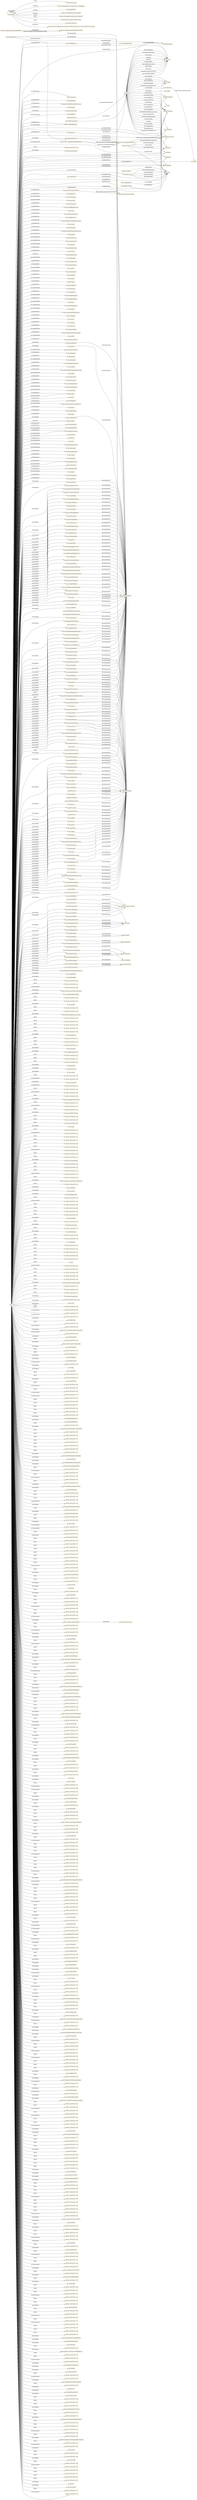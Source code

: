 digraph ar2dtool_diagram { 
rankdir=LR;
size="1501"
node [shape = rectangle, color="orange"]; "base:PcuFlowValue" "base:AxleWeight" "base:AlertCMethod2PrimaryPointLocation" "base:Mobility" "base:RoadEntity" "base:MultilingualString" "base:ManagedCause" "base:DataValue" "base:Confidence" "base:HeightUnit" "base:CriticalObject" "base:StartPoint" "base:DurationValue" "base:GroupOfPeopleInvolved" "base:Cause" "base:VehicleCharacteristics" "base:OffsetDistance" "base:RoadSurfaceConditionMeasurements" "base:Accident" "base:Obstruction" "base:AlertCMethod4PrimaryPointLocation" "base:EndPoint" "base:PlatoonPosition" "base:AutomationLevel" "base:Heading" "base:VehicleFlowValue" "base:UrlLink" "base:ParkingSpotState" "base:WindSpeedValue" "base:PlatoonRole" "base:GroupOfLocations" "base:SituationRecord" "base:Address" "base:OperatorAction" "http://www.w3.org/2006/time#TemporalEntity" "base:AlertCDirection" "base:SpeedUnit" "base:Platoon" "base:Pollution" "base:OverallPeriod" "base:Movement" "base:SpeedValue" "base:RoadSideEquipment" "base:PrecipitationDetail" "base:Route" "base:VulnerableRoadUser" "base:Position" "base:Role" "base:ConcentrationOfVehiclesValue" "base:LengthUnit" "base:Status" "base:Identifier" "base:RendezvousLocation" "base:Subjects" "base:BasicData" "base:AbsolutePosition" "base:FloatingPointMetreDistanceValue" "http://www.w3.org/2006/time#Instant" "base:Width" "base:MaintenanceVehicles" "http://www.opengis.net/ont/geosparql#Feature" "base:ElectronicControlUnit" "base:AxleSpacing" "base:Humidity" "base:Acceleration" "base:MultilingualStringValue" "base:Comment" "base:AlertCMethod2SecondaryPointLocation" "base:Height" "base:AxleFlowValue" "base:AlertCLocation" "base:Shape" "base:BrakeCapacity" "base:HazardousMaterials" "base:PlatoonVehicleState" "base:VehicleRole" "base:Vehicle" "base:TrafficConcentration" "base:Wind" "base:TemperatureValue" "base:Management" "https://saref.etsi.org/core/UnitOfMeasure" "base:Source" "base:SpeedPercentile" "base:Impact" "https://saref.etsi.org/core/Property" "base:Validity" "base:AccelerationUnit" "base:DeviceStatus" "base:ParkingSpotPoint" "base:VehicleEnvironment" "base:NonManagedCause" "base:RoutePoint" "base:Period" "base:Size" "https://saref.etsi.org/core/Device" "base:RoadTopologyPosition" "base:PlatoonState" "base:ElaboratedDataFault" "base:Visibility" "base:PressureValue" "base:Destination" "base:RelativePosition" "base:HeaderInformation" "base:DateTimeValue" "base:TrafficStatusValue" "base:Length" "http://www.opengis.net/ont/geosparql#Geometry" "base:PercentageValue" "base:Itinerary" "base:Temperature" ; /*classes style*/
	"base:scheduledDepartureTime" -> "owl:topDataProperty" [ label = "rdfs:subPropertyOf" ];
	"base:applicableForTrafficDirection" -> "owl:topDataProperty" [ label = "rdfs:subPropertyOf" ];
	"base:validityStatus" -> "owl:topDataProperty" [ label = "rdfs:subPropertyOf" ];
	"base:groupOfVehiclesInvolved" -> "owl:topObjectProperty" [ label = "rdfs:subPropertyOf" ];
	"base:alertCLocationTableNumber" -> "owl:topDataProperty" [ label = "rdfs:subPropertyOf" ];
	"base:urlLink" -> "owl:topObjectProperty" [ label = "rdfs:subPropertyOf" ];
	"base:overallEndTime" -> "owl:topDataProperty" [ label = "rdfs:subPropertyOf" ];
	"base:consistsOfVehicle" -> "https://saref.etsi.org/core/consistsOf" [ label = "rdfs:subPropertyOf" ];
	"base:temperature" -> "owl:topObjectProperty" [ label = "rdfs:subPropertyOf" ];
	"base:faultyEquipmentOrSystemType" -> "owl:topDataProperty" [ label = "rdfs:subPropertyOf" ];
	"base:generalInstructionToRoadUsersType" -> "owl:topDataProperty" [ label = "rdfs:subPropertyOf" ];
	"base:automaticallyInitiated" -> "owl:topDataProperty" [ label = "rdfs:subPropertyOf" ];
	"base:hasParkingSpotState" -> "base:hasState" [ label = "rdfs:subPropertyOf" ];
	"base:routeDestination" -> "owl:topDataProperty" [ label = "rdfs:subPropertyOf" ];
	"base:routeDestination" -> "owl:topObjectProperty" [ label = "rdfs:subPropertyOf" ];
	"base:validity" -> "owl:topObjectProperty" [ label = "rdfs:subPropertyOf" ];
	"base:temporarySpeedLimit" -> "owl:topDataProperty" [ label = "rdfs:subPropertyOf" ];
	"base:pollution" -> "owl:topObjectProperty" [ label = "rdfs:subPropertyOf" ];
	"base:commentDateTime" -> "owl:topDataProperty" [ label = "rdfs:subPropertyOf" ];
	"base:totalNumberOfPeopleInvolved" -> "owl:topDataProperty" [ label = "rdfs:subPropertyOf" ];
	"base:alertCPoint" -> "owl:topObjectProperty" [ label = "rdfs:subPropertyOf" ];
	"base:headerInformation" -> "owl:topObjectProperty" [ label = "rdfs:subPropertyOf" ];
	"base:vehicleRegistrationPlateIdentifier" -> "owl:topDataProperty" [ label = "rdfs:subPropertyOf" ];
	"base:consistsOfObject" -> "https://saref.etsi.org/core/consistsOf" [ label = "rdfs:subPropertyOf" ];
	"base:minimumCarOccupancy" -> "owl:topDataProperty" [ label = "rdfs:subPropertyOf" ];
	"base:roadOrJunctionNumber" -> "owl:topDataProperty" [ label = "rdfs:subPropertyOf" ];
	"base:entry" -> "owl:topDataProperty" [ label = "rdfs:subPropertyOf" ];
	"base:genericSituationRecordExtension" -> "owl:topDataProperty" [ label = "rdfs:subPropertyOf" ];
	"base:reroutingManagementType" -> "owl:topDataProperty" [ label = "rdfs:subPropertyOf" ];
	"base:signedRerouting" -> "owl:topDataProperty" [ label = "rdfs:subPropertyOf" ];
	"base:alertCMethod4PrimaryPointLocation" -> "owl:topObjectProperty" [ label = "rdfs:subPropertyOf" ];
	"base:roadworksScale" -> "owl:topDataProperty" [ label = "rdfs:subPropertyOf" ];
	"base:applicableForTrafficType" -> "owl:topDataProperty" [ label = "rdfs:subPropertyOf" ];
	"base:consistsOfEntity" -> "https://saref.etsi.org/core/consistsOf" [ label = "rdfs:subPropertyOf" ];
	"base:distanceHeadway" -> "owl:topDataProperty" [ label = "rdfs:subPropertyOf" ];
	"base:distanceHeadway" -> "owl:topObjectProperty" [ label = "rdfs:subPropertyOf" ];
	"base:complianceOption" -> "owl:topDataProperty" [ label = "rdfs:subPropertyOf" ];
	"base:winterEquipmentManagementType" -> "owl:topDataProperty" [ label = "rdfs:subPropertyOf" ];
	"base:hasVehicleRole" -> "base:hasRole" [ label = "rdfs:subPropertyOf" ];
	"base:ManagedCause" -> "base:NonManagedCause" [ label = "owl:disjointWith" ];
	"base:transitServiceInformation" -> "owl:topDataProperty" [ label = "rdfs:subPropertyOf" ];
	"base:alertCDirection" -> "owl:topObjectProperty" [ label = "rdfs:subPropertyOf" ];
	"base:genericSituationRecordName" -> "owl:topDataProperty" [ label = "rdfs:subPropertyOf" ];
	"base:isMemberOfVehicleEnvironment" -> "base:isMemberOf" [ label = "rdfs:subPropertyOf" ];
	"base:presenceDurationTime" -> "owl:topDataProperty" [ label = "rdfs:subPropertyOf" ];
	"base:presenceDurationTime" -> "owl:topObjectProperty" [ label = "rdfs:subPropertyOf" ];
	"base:vehicleManufacturer" -> "owl:topDataProperty" [ label = "rdfs:subPropertyOf" ];
	"base:hasLength" -> "owl:topObjectProperty" [ label = "rdfs:subPropertyOf" ];
	"base:hasRelativePosition" -> "base:hasPosition" [ label = "rdfs:subPropertyOf" ];
	"base:alertCLocationTableVersion" -> "owl:topDataProperty" [ label = "rdfs:subPropertyOf" ];
	"base:vehicleIdentifier" -> "owl:topDataProperty" [ label = "rdfs:subPropertyOf" ];
	"base:wind" -> "owl:topObjectProperty" [ label = "rdfs:subPropertyOf" ];
	"base:lastUpdateOfDeviceInformation" -> "owl:topDataProperty" [ label = "rdfs:subPropertyOf" ];
	"base:totalNumberOfVehiclesInvolved" -> "owl:topDataProperty" [ label = "rdfs:subPropertyOf" ];
	"base:hasPlatoonPosition" -> "base:hasPosition" [ label = "rdfs:subPropertyOf" ];
	"base:nonGeneralPublicComment" -> "owl:topObjectProperty" [ label = "rdfs:subPropertyOf" ];
	"base:hasPlatoonVehicleState" -> "base:hasState" [ label = "rdfs:subPropertyOf" ];
	"base:travelTime" -> "owl:topObjectProperty" [ label = "rdfs:subPropertyOf" ];
	"base:groupOfPeopleInvolved" -> "owl:topObjectProperty" [ label = "rdfs:subPropertyOf" ];
	"base:hasParkingVehicleState" -> "base:hasState" [ label = "rdfs:subPropertyOf" ];
	"base:hasDestinationEndPoint" -> "base:hasDestination" [ label = "rdfs:subPropertyOf" ];
	"base:transitServiceType" -> "owl:topDataProperty" [ label = "rdfs:subPropertyOf" ];
	"base:accidentCause" -> "owl:topDataProperty" [ label = "rdfs:subPropertyOf" ];
	"base:hasShape" -> "owl:topObjectProperty" [ label = "rdfs:subPropertyOf" ];
	"base:lastDeviceCheck" -> "owl:topDataProperty" [ label = "rdfs:subPropertyOf" ];
	"base:consistsOfUser" -> "https://saref.etsi.org/core/consistsOf" [ label = "rdfs:subPropertyOf" ];
	"base:exitTime" -> "owl:topDataProperty" [ label = "rdfs:subPropertyOf" ];
	"base:exitTime" -> "owl:topObjectProperty" [ label = "rdfs:subPropertyOf" ];
	"base:trafficFlowCharacteristics" -> "owl:topDataProperty" [ label = "rdfs:subPropertyOf" ];
	"base:vehicleModel" -> "owl:topDataProperty" [ label = "rdfs:subPropertyOf" ];
	"base:pertinentLocation" -> "owl:topDataProperty" [ label = "rdfs:subPropertyOf" ];
	"base:pertinentLocation" -> "owl:topObjectProperty" [ label = "rdfs:subPropertyOf" ];
	"base:hasPlatoonRole" -> "base:hasRole" [ label = "rdfs:subPropertyOf" ];
	"base:harmonicSpeed" -> "owl:topDataProperty" [ label = "rdfs:subPropertyOf" ];
	"base:averageVehicleSpeed" -> "owl:topDataProperty" [ label = "rdfs:subPropertyOf" ];
	"base:hasPlatoonState" -> "base:hasState" [ label = "rdfs:subPropertyOf" ];
	"base:alertCMethod4SecondaryPointLocation" -> "owl:topObjectProperty" [ label = "rdfs:subPropertyOf" ];
	"base:alertCDirectionCoded" -> "owl:topDataProperty" [ label = "rdfs:subPropertyOf" ];
	"base:exit" -> "owl:topDataProperty" [ label = "rdfs:subPropertyOf" ];
	"base:alertCDirectionSense" -> "owl:topDataProperty" [ label = "rdfs:subPropertyOf" ];
	"base:roadOrCarriagewayOrLaneManagementType" -> "owl:topDataProperty" [ label = "rdfs:subPropertyOf" ];
	"base:confidentiality" -> "owl:topDataProperty" [ label = "rdfs:subPropertyOf" ];
	"base:impact" -> "owl:topObjectProperty" [ label = "rdfs:subPropertyOf" ];
	"base:urgency" -> "owl:topDataProperty" [ label = "rdfs:subPropertyOf" ];
	"base:validityTimeSpecification" -> "owl:topObjectProperty" [ label = "rdfs:subPropertyOf" ];
	"base:passageDurationTime" -> "owl:topDataProperty" [ label = "rdfs:subPropertyOf" ];
	"base:passageDurationTime" -> "owl:topObjectProperty" [ label = "rdfs:subPropertyOf" ];
	"base:averageTimeHeadway" -> "owl:topObjectProperty" [ label = "rdfs:subPropertyOf" ];
	"base:consistsOfEvent" -> "https://saref.etsi.org/core/consistsOf" [ label = "rdfs:subPropertyOf" ];
	"base:humidity" -> "owl:topObjectProperty" [ label = "rdfs:subPropertyOf" ];
	"base:alertCLinear" -> "owl:topObjectProperty" [ label = "rdfs:subPropertyOf" ];
	"base:hasPerceptionState" -> "base:hasState" [ label = "rdfs:subPropertyOf" ];
	"base:itineraryExtension" -> "owl:topDataProperty" [ label = "rdfs:subPropertyOf" ];
	"base:itineraryExtension" -> "owl:topObjectProperty" [ label = "rdfs:subPropertyOf" ];
	"base:management" -> "owl:topObjectProperty" [ label = "rdfs:subPropertyOf" ];
	"base:vehicleInvolved" -> "owl:topObjectProperty" [ label = "rdfs:subPropertyOf" ];
	"base:operatorActionStatus" -> "owl:topDataProperty" [ label = "rdfs:subPropertyOf" ];
	"base:individualVehicleSpeed" -> "owl:topDataProperty" [ label = "rdfs:subPropertyOf" ];
	"base:individualVehicleSpeed" -> "owl:topObjectProperty" [ label = "rdfs:subPropertyOf" ];
	"base:alertCMethod2PrimaryPointLocation" -> "owl:topObjectProperty" [ label = "rdfs:subPropertyOf" ];
	"base:journeyReference" -> "owl:topDataProperty" [ label = "rdfs:subPropertyOf" ];
	"base:hasMovement" -> "owl:topObjectProperty" [ label = "rdfs:subPropertyOf" ];
	"base:hasWidth" -> "owl:topObjectProperty" [ label = "rdfs:subPropertyOf" ];
	"base:severity" -> "owl:topDataProperty" [ label = "rdfs:subPropertyOf" ];
	"base:overallStartTime" -> "owl:topDataProperty" [ label = "rdfs:subPropertyOf" ];
	"base:averageDistanceHeadway" -> "owl:topObjectProperty" [ label = "rdfs:subPropertyOf" ];
	"base:accidentType" -> "owl:topDataProperty" [ label = "rdfs:subPropertyOf" ];
	"base:vehicleStatus" -> "owl:topDataProperty" [ label = "rdfs:subPropertyOf" ];
	"base:situationRecord" -> "owl:topObjectProperty" [ label = "rdfs:subPropertyOf" ];
	"base:situationVersionTime" -> "owl:topDataProperty" [ label = "rdfs:subPropertyOf" ];
	"base:hasDestinationAddress" -> "base:hasDestination" [ label = "rdfs:subPropertyOf" ];
	"base:precipitationDetail" -> "owl:topObjectProperty" [ label = "rdfs:subPropertyOf" ];
	"base:subjects" -> "owl:topObjectProperty" [ label = "rdfs:subPropertyOf" ];
	"base:hasRoadTopologyPosition" -> "base:hasPosition" [ label = "rdfs:subPropertyOf" ];
	"base:equipmentOrSystemFaultType" -> "owl:topDataProperty" [ label = "rdfs:subPropertyOf" ];
	"base:distanceGap" -> "owl:topDataProperty" [ label = "rdfs:subPropertyOf" ];
	"base:distanceGap" -> "owl:topObjectProperty" [ label = "rdfs:subPropertyOf" ];
	"base:hasPlatoonMember" -> "base:hasMember" [ label = "rdfs:subPropertyOf" ];
	"base:consistsOfEquipment" -> "https://saref.etsi.org/core/consistsOf" [ label = "rdfs:subPropertyOf" ];
	"base:situation" -> "owl:topObjectProperty" [ label = "rdfs:subPropertyOf" ];
	"base:alertCLocationCountryCode" -> "owl:topDataProperty" [ label = "rdfs:subPropertyOf" ];
	"base:alertCMethod2SecondaryPointLocation" -> "owl:topObjectProperty" [ label = "rdfs:subPropertyOf" ];
	"base:journeyDestination" -> "owl:topObjectProperty" [ label = "rdfs:subPropertyOf" ];
	"base:commentType" -> "owl:topDataProperty" [ label = "rdfs:subPropertyOf" ];
	"base:visibility" -> "owl:topObjectProperty" [ label = "rdfs:subPropertyOf" ];
	"base:numberOfVehiclesWaiting" -> "owl:topDataProperty" [ label = "rdfs:subPropertyOf" ];
	"base:relativeTrafficFlow" -> "owl:topDataProperty" [ label = "rdfs:subPropertyOf" ];
	"base:pointByCoordinates" -> "owl:topObjectProperty" [ label = "rdfs:subPropertyOf" ];
	"base:queueLength" -> "owl:topDataProperty" [ label = "rdfs:subPropertyOf" ];
	"base:actionOrigin" -> "owl:topDataProperty" [ label = "rdfs:subPropertyOf" ];
	"base:timeHeadway" -> "owl:topDataProperty" [ label = "rdfs:subPropertyOf" ];
	"base:timeHeadway" -> "owl:topObjectProperty" [ label = "rdfs:subPropertyOf" ];
	"NULL" -> "base:roadOperatorServiceDisruptionExtension" [ label = "owl:onProperty" ];
	"NULL" -> "base:typeOfDevice" [ label = "owl:onProperty" ];
	"NULL" -> "base:hasMovement" [ label = "owl:onProperty" ];
	"NULL" -> "base:faultIdentifier" [ label = "owl:onProperty" ];
	"NULL" -> "base:Route" [ label = "owl:someValuesFrom" ];
	"NULL" -> "base:lastDeviceCheck" [ label = "owl:onProperty" ];
	"NULL" -> "3402002:183d74f100c:-7fdd" [ label = "rdf:rest" ];
	"NULL" -> "3402002:183d74f100c:-7fea" [ label = "rdf:rest" ];
	"NULL" -> "base:ParkingSpotState" [ label = "owl:onClass" ];
	"NULL" -> "3402002:183d74f100c:-7f8a" [ label = "owl:intersectionOf" ];
	"NULL" -> "https://saref.etsi.org/core/measuresProperty" [ label = "owl:onProperty" ];
	"NULL" -> "base:trafficManuallyDirectedBy" [ label = "owl:onProperty" ];
	"NULL" -> "3402002:183d74f100c:-7f94" [ label = "rdf:rest" ];
	"NULL" -> "base:subjects" [ label = "owl:onProperty" ];
	"NULL" -> "base:overallStartTime" [ label = "owl:onProperty" ];
	"NULL" -> "base:impact" [ label = "owl:onProperty" ];
	"NULL" -> "3402002:183d74f100c:-7f55" [ label = "rdf:rest" ];
	"NULL" -> "base:stationID" [ label = "owl:onProperty" ];
	"NULL" -> "base:placesAtWhichApplicable" [ label = "owl:onProperty" ];
	"NULL" -> "3402002:183d74f100c:-7f62" [ label = "rdf:rest" ];
	"NULL" -> "base:overallEndTime" [ label = "owl:onProperty" ];
	"NULL" -> "3402002:183d74f100c:-7fd9" [ label = "rdf:rest" ];
	"NULL" -> "base:hasEstimatedRendezvousLocation" [ label = "owl:onProperty" ];
	"NULL" -> "3402002:183d74f100c:-7eeb" [ label = "rdf:rest" ];
	"NULL" -> "3402002:183d74f100c:-7f30" [ label = "rdf:rest" ];
	"NULL" -> "base:transitServiceInformation" [ label = "owl:onProperty" ];
	"NULL" -> "3402002:183d74f100c:-7f6f" [ label = "rdf:rest" ];
	"NULL" -> "3402002:183d74f100c:-7ff3" [ label = "rdf:rest" ];
	"NULL" -> "base:minimumCarOccupancy" [ label = "owl:onProperty" ];
	"NULL" -> "base:FloatingPointMetreDistanceValue" [ label = "owl:allValuesFrom" ];
	"NULL" -> "3402002:183d74f100c:-7fb4" [ label = "rdf:rest" ];
	"NULL" -> "base:managedCause" [ label = "owl:onProperty" ];
	"NULL" -> "3402002:183d74f100c:-7f7c" [ label = "rdf:rest" ];
	"NULL" -> "3402002:183d74f100c:-7f3d" [ label = "rdf:rest" ];
	"NULL" -> "3402002:183d74f100c:-7fc1" [ label = "rdf:rest" ];
	"NULL" -> "base:concentration" [ label = "owl:onProperty" ];
	"NULL" -> "base:vmsSetting" [ label = "owl:onProperty" ];
	"NULL" -> "base:confidentialityOverride" [ label = "owl:onProperty" ];
	"NULL" -> "base:severity" [ label = "owl:onProperty" ];
	"NULL" -> "3402002:183d74f100c:-7f4a" [ label = "rdf:rest" ];
	"NULL" -> "3402002:183d74f100c:-7ee7" [ label = "rdf:rest" ];
	"NULL" -> "3402002:183d74f100c:-7f0b" [ label = "rdf:rest" ];
	"NULL" -> "base:basicData" [ label = "owl:onProperty" ];
	"NULL" -> "base:detectsPosition" [ label = "owl:onProperty" ];
	"NULL" -> "base:accident" [ label = "owl:onProperty" ];
	"NULL" -> "base:Cause" [ label = "owl:allValuesFrom" ];
	"NULL" -> "base:Wind" [ label = "owl:allValuesFrom" ];
	"NULL" -> "base:Acceleration" [ label = "owl:someValuesFrom" ];
	"NULL" -> "3402002:183d74f100c:-7ef4" [ label = "rdf:rest" ];
	"NULL" -> "xsd:int" [ label = "owl:someValuesFrom" ];
	"NULL" -> "3402002:183d74f100c:-7fdf" [ label = "owl:intersectionOf" ];
	"NULL" -> "base:hasDestinationAddress" [ label = "owl:onProperty" ];
	"NULL" -> "base:hasCoordinateZ" [ label = "owl:onProperty" ];
	"NULL" -> "base:VehicleEnvironment" [ label = "owl:allValuesFrom" ];
	"NULL" -> "3402002:183d74f100c:-7f10" [ label = "owl:intersectionOf" ];
	"NULL" -> "owl:real" [ label = "owl:someValuesFrom" ];
	"NULL" -> "base:confidentiality" [ label = "owl:onProperty" ];
	"NULL" -> "base:HeaderInformation" [ label = "owl:allValuesFrom" ];
	"NULL" -> "3402002:183d74f100c:-7f18" [ label = "rdf:rest" ];
	"NULL" -> "3402002:183d74f100c:-7f69" [ label = "owl:intersectionOf" ];
	"NULL" -> "3402002:183d74f100c:-7f68" [ label = "rdf:rest" ];
	"NULL" -> "owl:real" [ label = "owl:allValuesFrom" ];
	"NULL" -> "base:reroutingItineraryDescription" [ label = "owl:onProperty" ];
	"NULL" -> "base:journeyReference" [ label = "owl:onProperty" ];
	"NULL" -> "base:Validity" [ label = "owl:onClass" ];
	"NULL" -> "base:AlertCMethod2SecondaryPointLocation" [ label = "owl:allValuesFrom" ];
	"NULL" -> "3402002:183d74f100c:-7f75" [ label = "rdf:rest" ];
	"NULL" -> "3402002:183d74f100c:-7fc8" [ label = "owl:intersectionOf" ];
	"NULL" -> "3402002:183d74f100c:-7f36" [ label = "rdf:rest" ];
	"NULL" -> "base:PlatoonRole" [ label = "owl:someValuesFrom" ];
	"NULL" -> "base:generalPublicComment" [ label = "owl:onProperty" ];
	"NULL" -> "3402002:183d74f100c:-7efe" [ label = "rdf:rest" ];
	"NULL" -> "3402002:183d74f100c:-7f82" [ label = "rdf:rest" ];
	"NULL" -> "base:GroupOfPeopleInvolved" [ label = "owl:allValuesFrom" ];
	"NULL" -> "base:VehicleEnvironment" [ label = "owl:someValuesFrom" ];
	"NULL" -> "3402002:183d74f100c:-7ff9" [ label = "rdf:rest" ];
	"NULL" -> "base:routeDestination" [ label = "owl:onProperty" ];
	"NULL" -> "base:depth" [ label = "owl:onProperty" ];
	"NULL" -> "3402002:183d74f100c:-7f50" [ label = "rdf:rest" ];
	"NULL" -> "https://saref.etsi.org/core/Property" [ label = "owl:allValuesFrom" ];
	"NULL" -> "3402002:183d74f100c:-7faf" [ label = "owl:intersectionOf" ];
	"NULL" -> "3402002:183d74f100c:-7f11" [ label = "rdf:rest" ];
	"NULL" -> "base:hasRoadTopologyPosition" [ label = "owl:onProperty" ];
	"NULL" -> "3402002:183d74f100c:-7fc7" [ label = "rdf:rest" ];
	"NULL" -> "base:travelTime" [ label = "owl:onProperty" ];
	"NULL" -> "base:HeaderInformation" [ label = "owl:someValuesFrom" ];
	"NULL" -> "3402002:183d74f100c:-7f8f" [ label = "rdf:rest" ];
	"NULL" -> "base:RoadSideEquipment" [ label = "owl:someValuesFrom" ];
	"NULL" -> "3402002:183d74f100c:-7fd4" [ label = "rdf:rest" ];
	"NULL" -> "3402002:183d74f100c:-7f87" [ label = "owl:intersectionOf" ];
	"NULL" -> "base:AccelerationUnit" [ label = "owl:allValuesFrom" ];
	"NULL" -> "3402002:183d74f100c:-7f5d" [ label = "rdf:rest" ];
	"NULL" -> "3402002:183d74f100c:-7f1e" [ label = "rdf:rest" ];
	"NULL" -> "xsd:dateTimeStamp" [ label = "owl:allValuesFrom" ];
	"NULL" -> "base:constructionWorkType" [ label = "owl:onProperty" ];
	"NULL" -> "base:passageDurationTime" [ label = "owl:onProperty" ];
	"NULL" -> "3402002:183d74f100c:-7f6a" [ label = "rdf:rest" ];
	"NULL" -> "base:EndPoint" [ label = "owl:someValuesFrom" ];
	"NULL" -> "3402002:183d74f100c:-7f2b" [ label = "rdf:rest" ];
	"NULL" -> "base:relativeSpeed" [ label = "rdf:first" ];
	"NULL" -> "3402002:183d74f100c:-7ec8" [ label = "rdf:rest" ];
	"NULL" -> "3402002:183d74f100c:-7f23" [ label = "owl:intersectionOf" ];
	"NULL" -> "base:roadworksScale" [ label = "owl:onProperty" ];
	"NULL" -> "3402002:183d74f100c:-7ed5" [ label = "rdf:rest" ];
	"NULL" -> "https://saref.etsi.org/saref4syst/hasSubSystem" [ label = "owl:onProperty" ];
	"NULL" -> "https://saref.etsi.org/core/Device" [ label = "owl:allValuesFrom" ];
	"NULL" -> "base:Heading" [ label = "owl:someValuesFrom" ];
	"NULL" -> "3402002:183d74f100c:-7ee2" [ label = "rdf:rest" ];
	"NULL" -> "base:timeHeadway" [ label = "owl:onProperty" ];
	"NULL" -> "base:automaticallyInitiated" [ label = "owl:onProperty" ];
	"NULL" -> "base:validPeriod" [ label = "owl:onProperty" ];
	"NULL" -> "base:pertinentLocation" [ label = "owl:onProperty" ];
	"NULL" -> "base:axleFlow" [ label = "owl:onProperty" ];
	"NULL" -> "base:hasConfidenceValue" [ label = "owl:onProperty" ];
	"NULL" -> "base:alertCMethod2PrimaryPointLocation" [ label = "owl:onProperty" ];
	"NULL" -> "base:Obstruction" [ label = "owl:allValuesFrom" ];
	"NULL" -> "3402002:183d74f100c:-7fde" [ label = "rdf:rest" ];
	"NULL" -> "3402002:183d74f100c:-7fe1" [ label = "owl:intersectionOf" ];
	"NULL" -> "base:hasWidth" [ label = "owl:onProperty" ];
	"NULL" -> "base:AxleFlowValue" [ label = "owl:allValuesFrom" ];
	"NULL" -> "base:distanceGap" [ label = "owl:onProperty" ];
	"NULL" -> "3402002:183d74f100c:-7f88" [ label = "rdf:rest" ];
	"NULL" -> "3402002:183d74f100c:-7f49" [ label = "rdf:rest" ];
	"NULL" -> "base:hasPlatoonRole" [ label = "owl:onProperty" ];
	"NULL" -> "3402002:183d74f100c:-7fac" [ label = "rdf:rest" ];
	"NULL" -> "3402002:183d74f100c:-7f95" [ label = "rdf:rest" ];
	"NULL" -> "base:mobilityType" [ label = "owl:onProperty" ];
	"NULL" -> "3402002:183d74f100c:-7f56" [ label = "rdf:rest" ];
	"NULL" -> "base:abnormalTrafficType" [ label = "owl:onProperty" ];
	"NULL" -> "base:faultCreationTime" [ label = "owl:onProperty" ];
	"NULL" -> "base:journeyOrigin" [ label = "owl:onProperty" ];
	"NULL" -> "3402002:183d74f100c:-7f17" [ label = "rdf:rest" ];
	"NULL" -> "base:temporarySpeedLimit" [ label = "owl:onProperty" ];
	"NULL" -> "base:PcuFlowValue" [ label = "owl:allValuesFrom" ];
	"NULL" -> "base:freeFlowSpeed" [ label = "owl:onProperty" ];
	"NULL" -> "3402002:183d74f100c:-7f63" [ label = "rdf:rest" ];
	"NULL" -> "3402002:183d74f100c:-7edf" [ label = "rdf:rest" ];
	"NULL" -> "base:regularity" [ label = "owl:onProperty" ];
	"NULL" -> "3402002:183d74f100c:-7f24" [ label = "rdf:rest" ];
	"NULL" -> "xsd:string" [ label = "owl:someValuesFrom" ];
	"NULL" -> "3402002:183d74f100c:-7eec" [ label = "rdf:rest" ];
	"NULL" -> "3402002:183d74f100c:-7f31" [ label = "rdf:rest" ];
	"NULL" -> "base:nonGeneralPublicComment" [ label = "owl:onProperty" ];
	"NULL" -> "3402002:183d74f100c:-7fa8" [ label = "rdf:rest" ];
	"NULL" -> "3402002:183d74f100c:-7fe7" [ label = "rdf:rest" ];
	"NULL" -> "rdf:nil" [ label = "rdf:rest" ];
	"NULL" -> "3402002:183d74f100c:-7fda" [ label = "owl:intersectionOf" ];
	"NULL" -> "3402002:183d74f100c:-7fa4" [ label = "rdf:rest" ];
	"NULL" -> "base:BasicData" [ label = "owl:allValuesFrom" ];
	"NULL" -> "3402002:183d74f100c:-7fb9" [ label = "rdf:rest" ];
	"NULL" -> "3402002:183d74f100c:-7ff4" [ label = "rdf:rest" ];
	"NULL" -> "3402002:183d74f100c:-7fb5" [ label = "rdf:rest" ];
	"NULL" -> "base:validityStatus" [ label = "owl:onProperty" ];
	"NULL" -> "base:roadsideServiceDisruptionType" [ label = "owl:onProperty" ];
	"NULL" -> "base:Shape" [ label = "owl:someValuesFrom" ];
	"NULL" -> "3402002:183d74f100c:-7f7d" [ label = "rdf:rest" ];
	"NULL" -> "3402002:183d74f100c:-7f3e" [ label = "rdf:rest" ];
	"NULL" -> "3402002:183d74f100c:-7fc2" [ label = "rdf:rest" ];
	"NULL" -> "base:faultLastUpdateTime" [ label = "owl:onProperty" ];
	"NULL" -> "base:locationCodeForLinearLocation" [ label = "owl:onProperty" ];
	"NULL" -> "base:value" [ label = "owl:onProperty" ];
	"NULL" -> "3402002:183d74f100c:-7ee8" [ label = "rdf:rest" ];
	"NULL" -> "3402002:183d74f100c:-7f4b" [ label = "rdf:rest" ];
	"NULL" -> "3402002:183d74f100c:-7f43" [ label = "owl:intersectionOf" ];
	"NULL" -> "base:MultilingualStringValue" [ label = "owl:allValuesFrom" ];
	"NULL" -> "base:wind" [ label = "owl:onProperty" ];
	"NULL" -> "base:precipitationDetail" [ label = "owl:onProperty" ];
	"NULL" -> "3402002:183d74f100c:-7f74" [ label = "owl:intersectionOf" ];
	"NULL" -> "base:trafficStatus" [ label = "owl:onProperty" ];
	"NULL" -> "base:MultilingualString" [ label = "owl:someValuesFrom" ];
	"NULL" -> "3402002:183d74f100c:-7ef5" [ label = "rdf:rest" ];
	"NULL" -> "3402002:183d74f100c:-7fe9" [ label = "owl:intersectionOf" ];
	"NULL" -> "base:roadOrJunctionNumber" [ label = "owl:onProperty" ];
	"NULL" -> "http://www.w3.org/2003/01/geo/wgs84_pos#alt" [ label = "owl:onProperty" ];
	"NULL" -> "base:complianceOption" [ label = "owl:onProperty" ];
	"NULL" -> "base:Identifier" [ label = "owl:allValuesFrom" ];
	"NULL" -> "base:hasPlatoonPosition" [ label = "owl:onProperty" ];
	"NULL" -> "3402002:183d74f100c:-7f9f" [ label = "owl:intersectionOf" ];
	"NULL" -> "base:ParkingSpotPoint" [ label = "owl:someValuesFrom" ];
	"NULL" -> "base:publicEventType" [ label = "owl:onProperty" ];
	"NULL" -> "base:OffsetDistance" [ label = "owl:allValuesFrom" ];
	"NULL" -> "3402002:183d74f100c:-7fbf" [ label = "rdf:rest" ];
	"NULL" -> "https://saref.etsi.org/core/isMeasuredIn" [ label = "owl:onProperty" ];
	"NULL" -> "base:hasCoordinateY" [ label = "owl:onProperty" ];
	"NULL" -> "3402002:183d74f100c:-7f19" [ label = "rdf:rest" ];
	"NULL" -> "3402002:183d74f100c:-7fcc" [ label = "rdf:rest" ];
	"NULL" -> "base:hasConfidence" [ label = "owl:onProperty" ];
	"NULL" -> "base:faultDescription" [ label = "owl:onProperty" ];
	"NULL" -> "3402002:183d74f100c:-7ed0" [ label = "owl:intersectionOf" ];
	"NULL" -> "base:lang" [ label = "owl:onProperty" ];
	"NULL" -> "base:stationType" [ label = "owl:onProperty" ];
	"NULL" -> "3402002:183d74f100c:-7f37" [ label = "rdf:rest" ];
	"NULL" -> "base:Management" [ label = "owl:allValuesFrom" ];
	"NULL" -> "3402002:183d74f100c:-7eff" [ label = "rdf:rest" ];
	"NULL" -> "base:overallSeverity" [ label = "owl:onProperty" ];
	"NULL" -> "3402002:183d74f100c:-7f44" [ label = "rdf:rest" ];
	"NULL" -> "3402002:183d74f100c:-7f3c" [ label = "owl:intersectionOf" ];
	"NULL" -> "base:hasPlatoonState" [ label = "owl:onProperty" ];
	"NULL" -> "3402002:183d74f100c:-7f05" [ label = "rdf:rest" ];
	"NULL" -> "3402002:183d74f100c:-7f76" [ label = "owl:intersectionOf" ];
	"NULL" -> "3402002:183d74f100c:-7f81" [ label = "owl:intersectionOf" ];
	"NULL" -> "3402002:183d74f100c:-7f90" [ label = "rdf:rest" ];
	"NULL" -> "3402002:183d74f100c:-7f51" [ label = "rdf:rest" ];
	"NULL" -> "3402002:183d74f100c:-7ecd" [ label = "rdf:rest" ];
	"NULL" -> "3402002:183d74f100c:-7f12" [ label = "rdf:rest" ];
	"NULL" -> "3402002:183d74f100c:-7eda" [ label = "rdf:rest" ];
	"NULL" -> "base:mobilityOfObstruction" [ label = "owl:onProperty" ];
	"NULL" -> "base:PlatoonVehicleState" [ label = "owl:someValuesFrom" ];
	"NULL" -> "base:elaboratedDataFault" [ label = "owl:onProperty" ];
	"NULL" -> "3402002:183d74f100c:-7fd5" [ label = "rdf:rest" ];
	"NULL" -> "base:MultilingualString" [ label = "owl:allValuesFrom" ];
	"NULL" -> "https://saref.etsi.org/saref4syst/subSystemOf" [ label = "owl:onProperty" ];
	"NULL" -> "base:PlatoonState" [ label = "owl:someValuesFrom" ];
	"NULL" -> "3402002:183d74f100c:-7f9d" [ label = "rdf:rest" ];
	"NULL" -> "xsd:boolean" [ label = "owl:allValuesFrom" ];
	"NULL" -> "https://saref.etsi.org/core/UnitOfMeasure" [ label = "owl:someValuesFrom" ];
	"NULL" -> "3402002:183d74f100c:-7f5e" [ label = "rdf:rest" ];
	"NULL" -> "3402002:183d74f100c:-7fe2" [ label = "rdf:rest" ];
	"NULL" -> "3402002:183d74f100c:-7f1f" [ label = "rdf:rest" ];
	"NULL" -> "base:AlertCMethod4PrimaryPointLocation" [ label = "owl:allValuesFrom" ];
	"NULL" -> "base:speedManagementType" [ label = "owl:onProperty" ];
	"NULL" -> "3402002:183d74f100c:-7f6b" [ label = "rdf:rest" ];
	"NULL" -> "3402002:183d74f100c:-7fb0" [ label = "rdf:rest" ];
	"NULL" -> "3402002:183d74f100c:-7f2c" [ label = "rdf:rest" ];
	"NULL" -> "base:weatherRelatedRoadConditionType" [ label = "owl:onProperty" ];
	"NULL" -> "base:hasParkingVehicleState" [ label = "owl:onProperty" ];
	"NULL" -> "base:vehicleFlow" [ label = "owl:onProperty" ];
	"NULL" -> "base:forVehiclesWithCharacteristicsOf" [ label = "owl:onProperty" ];
	"NULL" -> "base:measurementEquipmentFault" [ label = "owl:onProperty" ];
	"NULL" -> "base:situationRecord" [ label = "owl:onProperty" ];
	"NULL" -> "3402002:183d74f100c:-7ed6" [ label = "rdf:rest" ];
	"NULL" -> "base:SituationRecord" [ label = "owl:allValuesFrom" ];
	"NULL" -> "3402002:183d74f100c:-7fce" [ label = "owl:intersectionOf" ];
	"NULL" -> "base:Validity" [ label = "owl:allValuesFrom" ];
	"NULL" -> "3402002:183d74f100c:-7ee3" [ label = "rdf:rest" ];
	"NULL" -> "base:timeGap" [ label = "owl:onProperty" ];
	"NULL" -> "3402002:183d74f100c:-7f0c" [ label = "owl:intersectionOf" ];
	"NULL" -> "base:management" [ label = "owl:onProperty" ];
	"NULL" -> "3402002:183d74f100c:-7ef0" [ label = "rdf:rest" ];
	"NULL" -> "base:situationRecordObservationTime" [ label = "owl:onProperty" ];
	"NULL" -> "base:informationStatus" [ label = "owl:onProperty" ];
	"NULL" -> "base:trafficTrendType" [ label = "owl:onProperty" ];
	"NULL" -> "base:validityTimeSpecification" [ label = "owl:onProperty" ];
	"NULL" -> "base:validity" [ label = "owl:onProperty" ];
	"NULL" -> "3402002:183d74f100c:-7f89" [ label = "rdf:rest" ];
	"NULL" -> "3402002:183d74f100c:-7fec" [ label = "rdf:rest" ];
	"NULL" -> "base:Vehicle" [ label = "owl:someValuesFrom" ];
	"NULL" -> "3402002:183d74f100c:-7fad" [ label = "rdf:rest" ];
	"NULL" -> "3402002:183d74f100c:-7efc" [ label = "owl:intersectionOf" ];
	"NULL" -> "base:numberOfMaintenanceVehicles" [ label = "owl:onProperty" ];
	"NULL" -> "3402002:183d74f100c:-7f07" [ label = "rdf:rest" ];
	"NULL" -> "base:alertCDirectionNamed" [ label = "owl:onProperty" ];
	"NULL" -> "base:OverallPeriod" [ label = "owl:allValuesFrom" ];
	"NULL" -> "3402002:183d74f100c:-7f96" [ label = "rdf:rest" ];
	"NULL" -> "3402002:183d74f100c:-7fba" [ label = "rdf:rest" ];
	"NULL" -> "base:RoadTopologyPosition" [ label = "owl:someValuesFrom" ];
	"NULL" -> "base:srsName" [ label = "owl:onProperty" ];
	"NULL" -> "base:hasHeight" [ label = "owl:onProperty" ];
	"NULL" -> "3402002:183d74f100c:-7f57" [ label = "owl:intersectionOf" ];
	"NULL" -> "3402002:183d74f100c:-7f2a" [ label = "owl:intersectionOf" ];
	"NULL" -> "base:AlertCDirection" [ label = "owl:allValuesFrom" ];
	"NULL" -> "3402002:183d74f100c:-7f25" [ label = "rdf:rest" ];
	"NULL" -> "base:travelTimeTrendType" [ label = "owl:onProperty" ];
	"NULL" -> "3402002:183d74f100c:-7eed" [ label = "rdf:rest" ];
	"NULL" -> "3402002:183d74f100c:-7f71" [ label = "rdf:rest" ];
	"NULL" -> "base:hasParkingSpotState" [ label = "owl:onProperty" ];
	"NULL" -> "3402002:183d74f100c:-7f32" [ label = "rdf:rest" ];
	"NULL" -> "3402002:183d74f100c:-7fa9" [ label = "rdf:rest" ];
	"NULL" -> "3402002:183d74f100c:-7fe8" [ label = "rdf:rest" ];
	"NULL" -> "base:AlertCLocation" [ label = "owl:allValuesFrom" ];
	"NULL" -> "base:urgentRoadworks" [ label = "owl:onProperty" ];
	"NULL" -> "base:RoadEntity" [ label = "owl:someValuesFrom" ];
	"NULL" -> "3402002:183d74f100c:-7fa5" [ label = "rdf:rest" ];
	"NULL" -> "3402002:183d74f100c:-7efa" [ label = "rdf:rest" ];
	"NULL" -> "base:numberOfVehiclesWaiting" [ label = "owl:onProperty" ];
	"NULL" -> "base:hasDestinationEndPoint" [ label = "owl:onProperty" ];
	"NULL" -> "3402002:183d74f100c:-7ff5" [ label = "rdf:rest" ];
	"NULL" -> "3402002:183d74f100c:-7f00" [ label = "owl:intersectionOf" ];
	"NULL" -> "3402002:183d74f100c:-7fb6" [ label = "rdf:rest" ];
	"NULL" -> "base:averageVehicleSpeed" [ label = "rdf:first" ];
	"NULL" -> "base:vehicleCountryOfOrigin" [ label = "owl:onProperty" ];
	"NULL" -> "3402002:183d74f100c:-7f7e" [ label = "rdf:rest" ];
	"NULL" -> "base:alertCLocationCountryCode" [ label = "owl:onProperty" ];
	"NULL" -> "3402002:183d74f100c:-7fc3" [ label = "rdf:rest" ];
	"NULL" -> "base:routeCode" [ label = "owl:onProperty" ];
	"NULL" -> "base:commentType" [ label = "owl:onProperty" ];
	"NULL" -> "base:type" [ label = "owl:onProperty" ];
	"NULL" -> "base:TrafficStatusValue" [ label = "owl:allValuesFrom" ];
	"NULL" -> "base:RoutePoint" [ label = "owl:someValuesFrom" ];
	"NULL" -> "3402002:183d74f100c:-7f8b" [ label = "rdf:rest" ];
	"NULL" -> "base:hasIdentifier" [ label = "owl:onProperty" ];
	"NULL" -> "3402002:183d74f100c:-7f4c" [ label = "rdf:rest" ];
	"NULL" -> "3402002:183d74f100c:-7ee9" [ label = "rdf:rest" ];
	"NULL" -> "3402002:183d74f100c:-7fd0" [ label = "rdf:rest" ];
	"NULL" -> "3402002:183d74f100c:-7f38" [ label = "owl:intersectionOf" ];
	"NULL" -> "3402002:183d74f100c:-7f0d" [ label = "rdf:rest" ];
	"NULL" -> "base:exit" [ label = "owl:onProperty" ];
	"NULL" -> "3402002:183d74f100c:-7ef6" [ label = "rdf:rest" ];
	"NULL" -> "3402002:183d74f100c:-7fee" [ label = "owl:intersectionOf" ];
	"NULL" -> "base:isMemberOfVehicleEnvironment" [ label = "owl:onProperty" ];
	"NULL" -> "https://saref.etsi.org/core/hasValue" [ label = "owl:onProperty" ];
	"NULL" -> "3402002:183d74f100c:-7ec4" [ label = "rdf:rest" ];
	"NULL" -> "base:HazardousMaterials" [ label = "owl:allValuesFrom" ];
	"NULL" -> "3402002:183d74f100c:-7ed1" [ label = "rdf:rest" ];
	"NULL" -> "3402002:183d74f100c:-7fb8" [ label = "owl:intersectionOf" ];
	"NULL" -> "base:queueLength" [ label = "owl:onProperty" ];
	"NULL" -> "base:averageDistanceHeadway" [ label = "owl:onProperty" ];
	"NULL" -> "xsd:dateTime" [ label = "owl:allValuesFrom" ];
	"NULL" -> "base:actionPlanIdentifier" [ label = "owl:onProperty" ];
	"NULL" -> "base:roadworksDuration" [ label = "owl:onProperty" ];
	"NULL" -> "base:Size" [ label = "owl:someValuesFrom" ];
	"NULL" -> "base:endOfPeriod" [ label = "owl:onProperty" ];
	"NULL" -> "3402002:183d74f100c:-7fcd" [ label = "rdf:rest" ];
	"NULL" -> "3402002:183d74f100c:-7eea" [ label = "owl:intersectionOf" ];
	"NULL" -> "base:SpeedUnit" [ label = "owl:allValuesFrom" ];
	"NULL" -> "base:AxleWeight" [ label = "owl:allValuesFrom" ];
	"NULL" -> "3402002:183d74f100c:-7f77" [ label = "rdf:rest" ];
	"NULL" -> "base:vehicleIdentifier" [ label = "owl:onProperty" ];
	"NULL" -> "3402002:183d74f100c:-7f84" [ label = "rdf:rest" ];
	"NULL" -> "base:drivingConditionType" [ label = "owl:onProperty" ];
	"NULL" -> "base:roadSurfaceConditionMeasurements" [ label = "owl:onProperty" ];
	"NULL" -> "3402002:183d74f100c:-7f45" [ label = "rdf:rest" ];
	"NULL" -> "base:restlessness" [ label = "owl:onProperty" ];
	"NULL" -> "3402002:183d74f100c:-7f06" [ label = "rdf:rest" ];
	"NULL" -> "base:VehicleCharacteristics" [ label = "owl:allValuesFrom" ];
	"NULL" -> "xsd:negativeInteger" [ label = "owl:someValuesFrom" ];
	"NULL" -> "3402002:183d74f100c:-7f91" [ label = "rdf:rest" ];
	"NULL" -> "3402002:183d74f100c:-7ece" [ label = "rdf:rest" ];
	"NULL" -> "3402002:183d74f100c:-7f52" [ label = "rdf:rest" ];
	"NULL" -> "https://saref.etsi.org/core/isMeasuredByDevice" [ label = "owl:onProperty" ];
	"NULL" -> "base:hasOpeningTimeAvailability" [ label = "owl:onProperty" ];
	"NULL" -> "3402002:183d74f100c:-7fd6" [ label = "owl:intersectionOf" ];
	"NULL" -> "base:measurementOrCalculationPeriod" [ label = "owl:onProperty" ];
	"NULL" -> "3402002:183d74f100c:-7f13" [ label = "rdf:rest" ];
	"NULL" -> "3402002:183d74f100c:-7fc9" [ label = "rdf:rest" ];
	"NULL" -> "3402002:183d74f100c:-7edb" [ label = "rdf:rest" ];
	"NULL" -> "base:DurationValue" [ label = "owl:allValuesFrom" ];
	"NULL" -> "3402002:183d74f100c:-7f20" [ label = "rdf:rest" ];
	"NULL" -> "https://saref.etsi.org/core/hasTimestamp" [ label = "owl:onProperty" ];
	"NULL" -> "base:humidity" [ label = "owl:onProperty" ];
	"NULL" -> "base:generalNetworkManagementType" [ label = "owl:onProperty" ];
	"NULL" -> "base:Visibility" [ label = "owl:allValuesFrom" ];
	"NULL" -> "3402002:183d74f100c:-7f9e" [ label = "rdf:rest" ];
	"NULL" -> "base:hasPlatoonIndex" [ label = "owl:onProperty" ];
	"NULL" -> "3402002:183d74f100c:-7fbe" [ label = "owl:intersectionOf" ];
	"NULL" -> "3402002:183d74f100c:-7f5f" [ label = "rdf:rest" ];
	"NULL" -> "3402002:183d74f100c:-7fe3" [ label = "rdf:rest" ];
	"NULL" -> "base:numberOfObstructions" [ label = "owl:onProperty" ];
	"NULL" -> "3402002:183d74f100c:-7fa0" [ label = "rdf:rest" ];
	"NULL" -> "base:alertCDirection" [ label = "owl:onProperty" ];
	"NULL" -> "base:noPrecipitation" [ label = "owl:onProperty" ];
	"NULL" -> "base:transitServiceType" [ label = "owl:onProperty" ];
	"NULL" -> "3402002:183d74f100c:-7f6c" [ label = "rdf:rest" ];
	"NULL" -> "3402002:183d74f100c:-7f2d" [ label = "rdf:rest" ];
	"NULL" -> "3402002:183d74f100c:-7fb1" [ label = "rdf:rest" ];
	"NULL" -> "base:generalMessageToRoadUsers" [ label = "owl:onProperty" ];
	"NULL" -> "base:hasShape" [ label = "owl:onProperty" ];
	"NULL" -> "base:vmsUnitFault" [ label = "owl:onProperty" ];
	"NULL" -> "base:Period" [ label = "owl:allValuesFrom" ];
	"NULL" -> "3402002:183d74f100c:-7f3a" [ label = "rdf:rest" ];
	"NULL" -> "3402002:183d74f100c:-7ed7" [ label = "rdf:rest" ];
	"NULL" -> "base:Platoon" [ label = "owl:someValuesFrom" ];
	"NULL" -> "base:vehicleCharacteristics" [ label = "owl:onProperty" ];
	"NULL" -> "3402002:183d74f100c:-7ee4" [ label = "rdf:rest" ];
	"NULL" -> "base:cause" [ label = "owl:onProperty" ];
	"NULL" -> "base:occupancy" [ label = "owl:onProperty" ];
	"NULL" -> "3402002:183d74f100c:-7ef1" [ label = "rdf:rest" ];
	"NULL" -> "base:Subjects" [ label = "owl:allValuesFrom" ];
	"NULL" -> "3402002:183d74f100c:-7fd8" [ label = "owl:intersectionOf" ];
	"NULL" -> "3402002:183d74f100c:-7fdc" [ label = "owl:intersectionOf" ];
	"NULL" -> "base:RendezvousLocation" [ label = "owl:someValuesFrom" ];
	"NULL" -> "base:hasPlatoonMember" [ label = "owl:onProperty" ];
	"NULL" -> "base:roadOrCarriagewayOrLaneManagementType" [ label = "owl:onProperty" ];
	"NULL" -> "3402002:183d74f100c:-7fed" [ label = "rdf:rest" ];
	"NULL" -> "base:hasDescriptionName" [ label = "owl:onProperty" ];
	"NULL" -> "base:causeDescription" [ label = "owl:onProperty" ];
	"NULL" -> "3402002:183d74f100c:-7fae" [ label = "rdf:rest" ];
	"NULL" -> "base:periodName" [ label = "owl:onProperty" ];
	"NULL" -> "base:Pollution" [ label = "owl:allValuesFrom" ];
	"NULL" -> "3402002:183d74f100c:-7f08" [ label = "rdf:rest" ];
	"NULL" -> "3402002:183d74f100c:-7f97" [ label = "rdf:rest" ];
	"NULL" -> "3402002:183d74f100c:-7ffa" [ label = "rdf:rest" ];
	"NULL" -> "https://saref.etsi.org/core/controlsProperty" [ label = "owl:onProperty" ];
	"NULL" -> "3402002:183d74f100c:-7f58" [ label = "rdf:rest" ];
	"NULL" -> "3402002:183d74f100c:-7fbb" [ label = "rdf:rest" ];
	"NULL" -> "base:presenceDurationTime" [ label = "owl:onProperty" ];
	"NULL" -> "base:VehicleRole" [ label = "owl:someValuesFrom" ];
	"NULL" -> "3402002:183d74f100c:-7f65" [ label = "rdf:rest" ];
	"NULL" -> "base:isCollectionOf" [ label = "owl:onProperty" ];
	"NULL" -> "base:alertCDirectionCoded" [ label = "owl:onProperty" ];
	"NULL" -> "3402002:183d74f100c:-7f26" [ label = "rdf:rest" ];
	"NULL" -> "3402002:183d74f100c:-7f64" [ label = "owl:intersectionOf" ];
	"NULL" -> "base:RoadSurfaceConditionMeasurements" [ label = "owl:allValuesFrom" ];
	"NULL" -> "3402002:183d74f100c:-7eee" [ label = "rdf:rest" ];
	"NULL" -> "3402002:183d74f100c:-7f72" [ label = "rdf:rest" ];
	"NULL" -> "3402002:183d74f100c:-7f33" [ label = "rdf:rest" ];
	"NULL" -> "3402002:183d74f100c:-7fc4" [ label = "owl:intersectionOf" ];
	"NULL" -> "base:signedRerouting" [ label = "owl:onProperty" ];
	"NULL" -> "base:MaintenanceVehicles" [ label = "owl:allValuesFrom" ];
	"NULL" -> "3402002:183d74f100c:-7efb" [ label = "rdf:rest" ];
	"NULL" -> "3402002:183d74f100c:-7f40" [ label = "rdf:rest" ];
	"NULL" -> "3402002:183d74f100c:-7f01" [ label = "rdf:rest" ];
	"NULL" -> "base:alertCLocationTableVersion" [ label = "owl:onProperty" ];
	"NULL" -> "3402002:183d74f100c:-7ff6" [ label = "rdf:rest" ];
	"NULL" -> "3402002:183d74f100c:-7ede" [ label = "owl:intersectionOf" ];
	"NULL" -> "3402002:183d74f100c:-7fb7" [ label = "rdf:rest" ];
	"NULL" -> "base:vehicleStatus" [ label = "owl:onProperty" ];
	"NULL" -> "base:situationRecordFirstSupplierVersionTime" [ label = "owl:onProperty" ];
	"NULL" -> "3402002:183d74f100c:-7fab" [ label = "owl:intersectionOf" ];
	"NULL" -> "base:disturbanceActivityType" [ label = "owl:onProperty" ];
	"NULL" -> "3402002:183d74f100c:-7f8c" [ label = "rdf:rest" ];
	"NULL" -> "3402002:183d74f100c:-7f4d" [ label = "rdf:rest" ];
	"NULL" -> "3402002:183d74f100c:-7fd1" [ label = "rdf:rest" ];
	"NULL" -> "3402002:183d74f100c:-7f0e" [ label = "rdf:rest" ];
	"NULL" -> "base:Humidity" [ label = "owl:allValuesFrom" ];
	"NULL" -> "base:consistsOfUser" [ label = "owl:onProperty" ];
	"NULL" -> "3402002:183d74f100c:-7f83" [ label = "owl:intersectionOf" ];
	"NULL" -> "3402002:183d74f100c:-7f5a" [ label = "rdf:rest" ];
	"NULL" -> "base:alertCMethod4PrimaryPointLocation" [ label = "owl:onProperty" ];
	"NULL" -> "base:isMemberOfPlatoon" [ label = "owl:onProperty" ];
	"NULL" -> "3402002:183d74f100c:-7ef7" [ label = "rdf:rest" ];
	"NULL" -> "3402002:183d74f100c:-7f1b" [ label = "rdf:rest" ];
	"NULL" -> "xsd:integer" [ label = "owl:allValuesFrom" ];
	"NULL" -> "base:Vehicle" [ label = "owl:allValuesFrom" ];
	"NULL" -> "base:overrunning" [ label = "owl:onProperty" ];
	"NULL" -> "3402002:183d74f100c:-7ec5" [ label = "rdf:rest" ];
	"NULL" -> "base:exitTime" [ label = "owl:onProperty" ];
	"NULL" -> "base:faultSeverity" [ label = "owl:onProperty" ];
	"NULL" -> "3402002:183d74f100c:-7f14" [ label = "owl:intersectionOf" ];
	"NULL" -> "3402002:183d74f100c:-7ef8" [ label = "owl:intersectionOf" ];
	"NULL" -> "base:probabilityOfOccurrence" [ label = "owl:onProperty" ];
	"NULL" -> "3402002:183d74f100c:-7ed2" [ label = "rdf:rest" ];
	"NULL" -> "3402002:183d74f100c:-7fc6" [ label = "owl:intersectionOf" ];
	"NULL" -> "base:srsDimension" [ label = "owl:onProperty" ];
	"NULL" -> "base:Status" [ label = "owl:allValuesFrom" ];
	"NULL" -> "base:entry" [ label = "owl:onProperty" ];
	"NULL" -> "base:consistsOfVehicle" [ label = "owl:onProperty" ];
	"NULL" -> "xsd:language" [ label = "owl:allValuesFrom" ];
	"NULL" -> "base:LengthUnit" [ label = "owl:allValuesFrom" ];
	"NULL" -> "xsd:float" [ label = "owl:someValuesFrom" ];
	"NULL" -> "base:averageVehicleSpeed" [ label = "owl:onProperty" ];
	"NULL" -> "3402002:183d74f100c:-7f78" [ label = "rdf:rest" ];
	"NULL" -> "base:mobilityOfActivity" [ label = "owl:onProperty" ];
	"NULL" -> "3402002:183d74f100c:-7fdb" [ label = "rdf:rest" ];
	"NULL" -> "3402002:183d74f100c:-7f39" [ label = "rdf:rest" ];
	"NULL" -> "base:axleSpacingOnVehicle" [ label = "owl:onProperty" ];
	"NULL" -> "base:Temperature" [ label = "owl:allValuesFrom" ];
	"NULL" -> "base:VulnerableRoadUser" [ label = "owl:someValuesFrom" ];
	"NULL" -> "base:availabilityRate" [ label = "owl:onProperty" ];
	"NULL" -> "base:roadsideAssistanceType" [ label = "owl:onProperty" ];
	"NULL" -> "base:exceptionPeriod" [ label = "owl:onProperty" ];
	"NULL" -> "3402002:183d74f100c:-7f3f" [ label = "owl:intersectionOf" ];
	"NULL" -> "base:comment" [ label = "owl:onProperty" ];
	"NULL" -> "base:AutomationLevel" [ label = "owl:someValuesFrom" ];
	"NULL" -> "3402002:183d74f100c:-7f92" [ label = "rdf:rest" ];
	"NULL" -> "base:Source" [ label = "owl:allValuesFrom" ];
	"NULL" -> "3402002:183d74f100c:-7f53" [ label = "rdf:rest" ];
	"NULL" -> "3402002:183d74f100c:-7fe4" [ label = "owl:intersectionOf" ];
	"NULL" -> "3402002:183d74f100c:-7ecf" [ label = "rdf:rest" ];
	"NULL" -> "3402002:183d74f100c:-7ec6" [ label = "owl:members" ];
	"NULL" -> "base:environmentalObstructionType" [ label = "owl:onProperty" ];
	"NULL" -> "base:hasPlatoonVehicleState" [ label = "owl:onProperty" ];
	"NULL" -> "3402002:183d74f100c:-7edc" [ label = "rdf:rest" ];
	"NULL" -> "3402002:183d74f100c:-7f60" [ label = "rdf:rest" ];
	"NULL" -> "base:Position" [ label = "owl:someValuesFrom" ];
	"NULL" -> "base:groupOfPeopleInvolved" [ label = "owl:onProperty" ];
	"NULL" -> "3402002:183d74f100c:-7f21" [ label = "rdf:rest" ];
	"NULL" -> "base:travelTimeType" [ label = "owl:onProperty" ];
	"NULL" -> "3402002:183d74f100c:-7fd7" [ label = "rdf:rest" ];
	"NULL" -> "http://www.w3.org/2003/01/geo/wgs84_pos#lat" [ label = "owl:onProperty" ];
	"NULL" -> "base:equipmentOrSystemFaultType" [ label = "owl:onProperty" ];
	"NULL" -> "base:generalInstructionToRoadUsersType" [ label = "owl:onProperty" ];
	"NULL" -> "3402002:183d74f100c:-7fcb" [ label = "owl:intersectionOf" ];
	"NULL" -> "3402002:183d74f100c:-7fa1" [ label = "rdf:rest" ];
	"NULL" -> "base:hasConfidenceUnitOfMeasure" [ label = "owl:onProperty" ];
	"NULL" -> "base:nonWeatherRelatedRoadConditionType" [ label = "owl:onProperty" ];
	"NULL" -> "base:hasCoordinateX" [ label = "owl:onProperty" ];
	"NULL" -> "3402002:183d74f100c:-7f2e" [ label = "rdf:rest" ];
	"NULL" -> "3402002:183d74f100c:-7f27" [ label = "owl:intersectionOf" ];
	"NULL" -> "base:Itinerary" [ label = "owl:allValuesFrom" ];
	"NULL" -> "3402002:183d74f100c:-7f6d" [ label = "rdf:rest" ];
	"NULL" -> "3402002:183d74f100c:-7ff1" [ label = "rdf:rest" ];
	"NULL" -> "base:source" [ label = "owl:onProperty" ];
	"NULL" -> "base:AxleSpacing" [ label = "owl:allValuesFrom" ];
	"NULL" -> "3402002:183d74f100c:-7ecc" [ label = "owl:intersectionOf" ];
	"NULL" -> "base:alertCMethod4SecondaryPointLocation" [ label = "owl:onProperty" ];
	"NULL" -> "3402002:183d74f100c:-7fb2" [ label = "rdf:rest" ];
	"NULL" -> "3402002:183d74f100c:-7ed3" [ label = "owl:intersectionOf" ];
	"NULL" -> "3402002:183d74f100c:-7f7a" [ label = "rdf:rest" ];
	"NULL" -> "3402002:183d74f100c:-7ed8" [ label = "rdf:rest" ];
	"NULL" -> "3402002:183d74f100c:-7f3b" [ label = "rdf:rest" ];
	"NULL" -> "base:StartPoint" [ label = "owl:someValuesFrom" ];
	"NULL" -> "base:Width" [ label = "owl:someValuesFrom" ];
	"NULL" -> "base:speedPercentile" [ label = "owl:onProperty" ];
	"NULL" -> "base:PercentageValue" [ label = "owl:allValuesFrom" ];
	"NULL" -> "3402002:183d74f100c:-7ee5" [ label = "rdf:rest" ];
	"NULL" -> "base:posList" [ label = "owl:onProperty" ];
	"NULL" -> "base:roadsideServiceDisruptionExtension" [ label = "owl:onProperty" ];
	"NULL" -> "base:winterEquipmentManagementType" [ label = "owl:onProperty" ];
	"NULL" -> "3402002:183d74f100c:-7f70" [ label = "owl:intersectionOf" ];
	"NULL" -> "3402002:183d74f100c:-7ef2" [ label = "rdf:rest" ];
	"NULL" -> "base:SpeedValue" [ label = "owl:allValuesFrom" ];
	"NULL" -> "base:alertCLocation" [ label = "owl:onProperty" ];
	"NULL" -> "base:alertCDirectionSense" [ label = "owl:onProperty" ];
	"NULL" -> "base:headerInformation" [ label = "owl:onProperty" ];
	"NULL" -> "base:hasBrakeCapacity" [ label = "owl:onProperty" ];
	"NULL" -> "base:scheduledDepartureTime" [ label = "owl:onProperty" ];
	"NULL" -> "3402002:183d74f100c:-7f1a" [ label = "owl:intersectionOf" ];
	"NULL" -> "base:authorityOperationType" [ label = "owl:onProperty" ];
	"NULL" -> "base:UrlLink" [ label = "owl:allValuesFrom" ];
	"NULL" -> "http://www.w3.org/2003/01/geo/wgs84_pos#long" [ label = "owl:onProperty" ];
	"NULL" -> "base:consistsOfObject" [ label = "owl:onProperty" ];
	"NULL" -> "3402002:183d74f100c:-7ffb" [ label = "rdf:rest" ];
	"NULL" -> "3402002:183d74f100c:-7f09" [ label = "rdf:rest" ];
	"NULL" -> "3402002:183d74f100c:-7fa3" [ label = "owl:intersectionOf" ];
	"NULL" -> "3402002:183d74f100c:-7f98" [ label = "rdf:rest" ];
	"NULL" -> "base:operatorActionStatus" [ label = "owl:onProperty" ];
	"NULL" -> "3402002:183d74f100c:-7fb3" [ label = "owl:intersectionOf" ];
	"NULL" -> "3402002:183d74f100c:-7f59" [ label = "rdf:rest" ];
	"NULL" -> "3402002:183d74f100c:-7fbc" [ label = "rdf:rest" ];
	"NULL" -> "base:faultyEquipmentOrSystemType" [ label = "owl:onProperty" ];
	"NULL" -> "3402002:183d74f100c:-7ff0" [ label = "owl:intersectionOf" ];
	"NULL" -> "base:hasMaxSize" [ label = "owl:onProperty" ];
	"NULL" -> "base:maintenanceVehicleActions" [ label = "owl:onProperty" ];
	"NULL" -> "3402002:183d74f100c:-7f73" [ label = "rdf:rest" ];
	"NULL" -> "3402002:183d74f100c:-7eef" [ label = "rdf:rest" ];
	"NULL" -> "base:distanceHeadway" [ label = "owl:onProperty" ];
	"NULL" -> "3402002:183d74f100c:-7f34" [ label = "rdf:rest" ];
	"NULL" -> "base:alertCLocationTableNumber" [ label = "owl:onProperty" ];
	"NULL" -> "3402002:183d74f100c:-7fa7" [ label = "rdf:rest" ];
	"NULL" -> "base:obstructionType" [ label = "owl:onProperty" ];
	"NULL" -> "3402002:183d74f100c:-7f80" [ label = "rdf:rest" ];
	"NULL" -> "3402002:183d74f100c:-7f41" [ label = "rdf:rest" ];
	"NULL" -> "3402002:183d74f100c:-7f02" [ label = "rdf:rest" ];
	"NULL" -> "3402002:183d74f100c:-7ff7" [ label = "rdf:rest" ];
	"NULL" -> "base:urlLink" [ label = "owl:onProperty" ];
	"NULL" -> "3402002:183d74f100c:-7eca" [ label = "rdf:rest" ];
	"NULL" -> "base:areaOfInterest" [ label = "owl:onProperty" ];
	"NULL" -> "base:freeFlowTravelTime" [ label = "owl:onProperty" ];
	"NULL" -> "base:percentageLongVehicles" [ label = "owl:onProperty" ];
	"NULL" -> "base:animalPresenceType" [ label = "owl:onProperty" ];
	"NULL" -> "3402002:183d74f100c:-7fc5" [ label = "rdf:rest" ];
	"NULL" -> "base:AlertCMethod2PrimaryPointLocation" [ label = "owl:allValuesFrom" ];
	"NULL" -> "3402002:183d74f100c:-7f8d" [ label = "rdf:rest" ];
	"NULL" -> "3402002:183d74f100c:-7f4e" [ label = "rdf:rest" ];
	"NULL" -> "3402002:183d74f100c:-7fd2" [ label = "rdf:rest" ];
	"NULL" -> "3402002:183d74f100c:-7f46" [ label = "owl:intersectionOf" ];
	"NULL" -> "3402002:183d74f100c:-7f0f" [ label = "rdf:rest" ];
	"NULL" -> "3402002:183d74f100c:-7f9a" [ label = "rdf:rest" ];
	"NULL" -> "3402002:183d74f100c:-7f5b" [ label = "rdf:rest" ];
	"NULL" -> "3402002:183d74f100c:-7f1c" [ label = "rdf:rest" ];
	"NULL" -> "3402002:183d74f100c:-7ffc" [ label = "owl:intersectionOf" ];
	"NULL" -> "base:visibility" [ label = "owl:onProperty" ];
	"NULL" -> "base:underTraffic" [ label = "owl:onProperty" ];
	"NULL" -> "base:RelativePosition" [ label = "owl:someValuesFrom" ];
	"NULL" -> "base:alertCMethod2SecondaryPointLocation" [ label = "owl:onProperty" ];
	"NULL" -> "base:measurementOrCalculationTime" [ label = "owl:onProperty" ];
	"NULL" -> "base:Comment" [ label = "owl:allValuesFrom" ];
	"NULL" -> "base:actionOrigin" [ label = "owl:onProperty" ];
	"NULL" -> "base:Mobility" [ label = "owl:allValuesFrom" ];
	"NULL" -> "base:vmsFault" [ label = "owl:onProperty" ];
	"NULL" -> "base:maintenanceVehicles" [ label = "owl:onProperty" ];
	"NULL" -> "base:hasRelativePosition" [ label = "owl:onProperty" ];
	"NULL" -> "3402002:183d74f100c:-7ee0" [ label = "rdf:rest" ];
	"NULL" -> "base:infrastructureDamageType" [ label = "owl:onProperty" ];
	"NULL" -> "base:PrecipitationDetail" [ label = "owl:allValuesFrom" ];
	"NULL" -> "3402002:183d74f100c:-7fcf" [ label = "rdf:rest" ];
	"NULL" -> "3402002:183d74f100c:-7f29" [ label = "rdf:rest" ];
	"NULL" -> "3402002:183d74f100c:-7fd3" [ label = "owl:intersectionOf" ];
	"NULL" -> "base:faultType" [ label = "owl:onProperty" ];
	"NULL" -> "base:pollution" [ label = "owl:onProperty" ];
	"NULL" -> "3402002:183d74f100c:-7f79" [ label = "rdf:rest" ];
	"NULL" -> "base:genericSituationRecordName" [ label = "owl:onProperty" ];
	"NULL" -> "base:VehicleFlowValue" [ label = "owl:allValuesFrom" ];
	"NULL" -> "base:itineraryExtension" [ label = "owl:onProperty" ];
	"NULL" -> "base:ManagedCause" [ label = "owl:allValuesFrom" ];
	"NULL" -> "base:mobility" [ label = "owl:onProperty" ];
	"NULL" -> "http://www.w3.org/2006/time#TemporalEntity" [ label = "owl:someValuesFrom" ];
	"NULL" -> "base:groupOfLocations" [ label = "owl:onProperty" ];
	"NULL" -> "3402002:183d74f100c:-7f86" [ label = "rdf:rest" ];
	"NULL" -> "3402002:183d74f100c:-7f48" [ label = "owl:intersectionOf" ];
	"NULL" -> "3402002:183d74f100c:-7f47" [ label = "rdf:rest" ];
	"NULL" -> "3402002:183d74f100c:-7faa" [ label = "rdf:rest" ];
	"NULL" -> "3402002:183d74f100c:-7f85" [ label = "owl:intersectionOf" ];
	"NULL" -> "base:ElaboratedDataFault" [ label = "owl:allValuesFrom" ];
	"NULL" -> "base:AbsolutePosition" [ label = "owl:someValuesFrom" ];
	"NULL" -> "base:situationRecordCreationTime" [ label = "owl:onProperty" ];
	"NULL" -> "3402002:183d74f100c:-7f93" [ label = "rdf:rest" ];
	"NULL" -> "base:hasEstimatedJoiningTime" [ label = "owl:onProperty" ];
	"NULL" -> "base:reroutingManagementType" [ label = "owl:onProperty" ];
	"NULL" -> "base:vehicleModel" [ label = "owl:onProperty" ];
	"NULL" -> "3402002:183d74f100c:-7f15" [ label = "rdf:rest" ];
	"NULL" -> "base:individualVehicleSpeed" [ label = "owl:onProperty" ];
	"NULL" -> "base:Length" [ label = "owl:someValuesFrom" ];
	"NULL" -> "base:CriticalObject" [ label = "owl:someValuesFrom" ];
	"NULL" -> "xsd:dateTime" [ label = "owl:someValuesFrom" ];
	"NULL" -> "base:hasOrigin" [ label = "owl:onProperty" ];
	"NULL" -> "3402002:183d74f100c:-7edd" [ label = "rdf:rest" ];
	"NULL" -> "3402002:183d74f100c:-7f61" [ label = "rdf:rest" ];
	"NULL" -> "3402002:183d74f100c:-7f22" [ label = "rdf:rest" ];
	"NULL" -> "3402002:183d74f100c:-7f16" [ label = "owl:intersectionOf" ];
	"NULL" -> "base:journeyDestination" [ label = "owl:onProperty" ];
	"NULL" -> "base:arrivalTime" [ label = "owl:onProperty" ];
	"NULL" -> "3402002:183d74f100c:-7fe5" [ label = "rdf:rest" ];
	"NULL" -> "3402002:183d74f100c:-7fa2" [ label = "rdf:rest" ];
	"NULL" -> "base:hasLength" [ label = "owl:onProperty" ];
	"NULL" -> "base:specificAxleWeight" [ label = "owl:onProperty" ];
	"NULL" -> "base:hasSize" [ label = "owl:onProperty" ];
	"NULL" -> "3402002:183d74f100c:-7f6e" [ label = "rdf:rest" ];
	"NULL" -> "3402002:183d74f100c:-7ff2" [ label = "rdf:rest" ];
	"NULL" -> "3402002:183d74f100c:-7f66" [ label = "owl:intersectionOf" ];
	"NULL" -> "base:averageTimeHeadway" [ label = "owl:onProperty" ];
	"NULL" -> "3402002:183d74f100c:-7f2f" [ label = "rdf:rest" ];
	"NULL" -> "3402002:183d74f100c:-7ec9" [ label = "owl:intersectionOf" ];
	"NULL" -> "base:GroupOfLocations" [ label = "owl:allValuesFrom" ];
	"NULL" -> "3402002:183d74f100c:-7f7b" [ label = "rdf:rest" ];
	"NULL" -> "base:Height" [ label = "owl:someValuesFrom" ];
	"NULL" -> "3402002:183d74f100c:-7ed9" [ label = "rdf:rest" ];
	"NULL" -> "3402002:183d74f100c:-7fc0" [ label = "rdf:rest" ];
	"NULL" -> "base:situationRecordCreationReference" [ label = "owl:onProperty" ];
	"NULL" -> "base:poorEnvironmentType" [ label = "owl:onProperty" ];
	"NULL" -> "base:causeType" [ label = "owl:onProperty" ];
	"NULL" -> "base:commentDateTime" [ label = "owl:onProperty" ];
	"NULL" -> "3402002:183d74f100c:-7ee6" [ label = "rdf:rest" ];
	"NULL" -> "base:HeightUnit" [ label = "owl:allValuesFrom" ];
	"NULL" -> "https://saref.etsi.org/core/isControlledByDevice" [ label = "owl:onProperty" ];
	"NULL" -> "3402002:183d74f100c:-7f0a" [ label = "rdf:rest" ];
	"NULL" -> "base:applicableForTrafficType" [ label = "owl:onProperty" ];
	"NULL" -> "3402002:183d74f100c:-7ef3" [ label = "rdf:rest" ];
	"NULL" -> "base:PlatoonPosition" [ label = "owl:someValuesFrom" ];
	"NULL" -> "3402002:183d74f100c:-7fe6" [ label = "owl:intersectionOf" ];
	"NULL" -> "base:applicableForTrafficDirection" [ label = "owl:onProperty" ];
	"NULL" -> "base:operatorActionExtension" [ label = "owl:onProperty" ];
	"NULL" -> "base:hasRoute" [ label = "owl:onProperty" ];
	"NULL" -> "base:BrakeCapacity" [ label = "owl:someValuesFrom" ];
	"NULL" -> "base:hasVehicleRole" [ label = "owl:onProperty" ];
	"NULL" -> "base:Confidence" [ label = "owl:someValuesFrom" ];
	"NULL" -> "base:alternativeRoute" [ label = "owl:onProperty" ];
	"NULL" -> "xsd:string" [ label = "owl:allValuesFrom" ];
	"NULL" -> "base:situationVersionTime" [ label = "owl:onProperty" ];
	"NULL" -> "3402002:183d74f100c:-7fef" [ label = "rdf:rest" ];
	"NULL" -> "base:Accident" [ label = "owl:allValuesFrom" ];
	"NULL" -> "3402002:183d74f100c:-7f9c" [ label = "owl:intersectionOf" ];
	"NULL" -> "base:roadOperatorServiceDisruptionType" [ label = "owl:onProperty" ];
	"NULL" -> "base:consistsOfEntity" [ label = "owl:onProperty" ];
	"NULL" -> "3402002:183d74f100c:-7f99" [ label = "rdf:rest" ];
	"NULL" -> "base:forecast" [ label = "owl:onProperty" ];
	"NULL" -> "base:roadMaintenanceType" [ label = "owl:onProperty" ];
	"NULL" -> "base:hasEnvironment" [ label = "owl:onProperty" ];
	"NULL" -> "3402002:183d74f100c:-7fbd" [ label = "rdf:rest" ];
	"NULL" -> "base:urgency" [ label = "owl:onProperty" ];
	"NULL" -> "3402002:183d74f100c:-7fca" [ label = "rdf:rest" ];
	"NULL" -> "3402002:183d74f100c:-7f67" [ label = "rdf:rest" ];
	"NULL" -> "base:ConcentrationOfVehiclesValue" [ label = "owl:allValuesFrom" ];
	"NULL" -> "base:ElectronicControlUnit" [ label = "owl:someValuesFrom" ];
	"NULL" -> "base:normallyExpectedTravelTime" [ label = "owl:onProperty" ];
	"NULL" -> "3402002:183d74f100c:-7f28" [ label = "rdf:rest" ];
	"NULL" -> "base:Identifier" [ label = "owl:someValuesFrom" ];
	"NULL" -> "3402002:183d74f100c:-7f35" [ label = "rdf:rest" ];
	"NULL" -> "base:offsetDistance" [ label = "owl:onProperty" ];
	"NULL" -> "base:hazardousGoodsAssociatedWithVehicle" [ label = "owl:onProperty" ];
	"NULL" -> "3402002:183d74f100c:-7efd" [ label = "rdf:rest" ];
	"NULL" -> "3402002:183d74f100c:-7f03" [ label = "rdf:rest" ];
	"NULL" -> "3402002:183d74f100c:-7f42" [ label = "rdf:rest" ];
	"NULL" -> "base:relativeTrafficFlow" [ label = "owl:onProperty" ];
	"NULL" -> "3402002:183d74f100c:-7f04" [ label = "owl:intersectionOf" ];
	"NULL" -> "base:consistsOfEquipment" [ label = "owl:onProperty" ];
	"NULL" -> "3402002:183d74f100c:-7ff8" [ label = "rdf:rest" ];
	"NULL" -> "base:Address" [ label = "owl:someValuesFrom" ];
	"NULL" -> "base:trafficFlowCharacteristics" [ label = "owl:onProperty" ];
	"NULL" -> "http://www.opengis.net/ont/geosparql#hasGeometry" [ label = "owl:onProperty" ];
	"NULL" -> "3402002:183d74f100c:-7ecb" [ label = "rdf:rest" ];
	"NULL" -> "base:Movement" [ label = "owl:someValuesFrom" ];
	"NULL" -> "3402002:183d74f100c:-7feb" [ label = "owl:intersectionOf" ];
	"NULL" -> "base:pcuFlow" [ label = "owl:onProperty" ];
	"NULL" -> "3402002:183d74f100c:-7f8e" [ label = "rdf:rest" ];
	"NULL" -> "3402002:183d74f100c:-7f4f" [ label = "rdf:rest" ];
	"NULL" -> "base:vehicleType" [ label = "owl:onProperty" ];
	"NULL" -> "base:SpeedPercentile" [ label = "owl:allValuesFrom" ];
	"NULL" -> "base:harmonicSpeed" [ label = "rdf:first" ];
	"NULL" -> "base:vehicleRegistrationPlateIdentifier" [ label = "owl:onProperty" ];
	"NULL" -> "3402002:183d74f100c:-7f9b" [ label = "rdf:rest" ];
	"NULL" -> "base:vehicleManufacturer" [ label = "owl:onProperty" ];
	"NULL" -> "3402002:183d74f100c:-7fa6" [ label = "owl:intersectionOf" ];
	"NULL" -> "3402002:183d74f100c:-7ef9" [ label = "rdf:rest" ];
	"NULL" -> "3402002:183d74f100c:-7f5c" [ label = "rdf:rest" ];
	"NULL" -> "3402002:183d74f100c:-7fe0" [ label = "rdf:rest" ];
	"NULL" -> "3402002:183d74f100c:-7f1d" [ label = "rdf:rest" ];
	"NULL" -> "base:alive" [ label = "owl:onProperty" ];
	"NULL" -> "base:vehicleColour" [ label = "owl:onProperty" ];
	"NULL" -> "base:DateTimeValue" [ label = "owl:allValuesFrom" ];
	"NULL" -> "base:Impact" [ label = "owl:allValuesFrom" ];
	"NULL" -> "3402002:183d74f100c:-7ec7" [ label = "rdf:rest" ];
	"NULL" -> "3402002:183d74f100c:-7f54" [ label = "owl:intersectionOf" ];
	"NULL" -> "base:statusDescription" [ label = "owl:onProperty" ];
	"NULL" -> "3402002:183d74f100c:-7ed4" [ label = "rdf:rest" ];
	"NULL" -> "base:hasAutomationLevel" [ label = "owl:onProperty" ];
	"NULL" -> "base:Destination" [ label = "owl:allValuesFrom" ];
	"NULL" -> "base:startOfPeriod" [ label = "owl:onProperty" ];
	"NULL" -> "3402002:183d74f100c:-7ee1" [ label = "rdf:rest" ];
	"NULL" -> "3402002:183d74f100c:-7f7f" [ label = "owl:intersectionOf" ];
	"NULL" -> "base:temperature" [ label = "owl:onProperty" ];
	"base:actionPlanIdentifier" -> "owl:topDataProperty" [ label = "rdfs:subPropertyOf" ];
	"base:mobility" -> "owl:topObjectProperty" [ label = "rdfs:subPropertyOf" ];
	"base:timeGap" -> "owl:topDataProperty" [ label = "rdfs:subPropertyOf" ];
	"base:timeGap" -> "owl:topObjectProperty" [ label = "rdfs:subPropertyOf" ];
	"base:speedManagementType" -> "owl:topDataProperty" [ label = "rdfs:subPropertyOf" ];
	"base:hasProvider" -> "owl:topObjectProperty" [ label = "rdfs:subPropertyOf" ];
	"base:source" -> "owl:topObjectProperty" [ label = "rdfs:subPropertyOf" ];
	"https://saref.etsi.org/core/hasValue" -> "https://saref.etsi.org/core" [ label = "rdfs:comment" ];
	"base:maintenanceVehicles" -> "owl:topObjectProperty" [ label = "rdfs:subPropertyOf" ];
	"base:alertCLocation" -> "owl:topObjectProperty" [ label = "rdfs:subPropertyOf" ];
	"base:hasHeight" -> "owl:topObjectProperty" [ label = "rdfs:subPropertyOf" ];
	"base:hasVehicleEnvironmentMember" -> "base:hasMember" [ label = "rdfs:subPropertyOf" ];
	"base:locationReference" -> "owl:topDataProperty" [ label = "rdfs:subPropertyOf" ];
	"base:locationReference" -> "owl:topObjectProperty" [ label = "rdfs:subPropertyOf" ];
	"base:locationReference" -> "base:pertinentLocation" [ label = "owl:equivalentProperty" ];
	"base:urgentRoadworks" -> "owl:topDataProperty" [ label = "rdfs:subPropertyOf" ];
	"http://www.opengis.net/ont/geosparql#Feature" -> "http://www.opengis.net/ont/geosparql#Geometry" [ label = "owl:disjointWith" ];
	"base:arrivalTime" -> "owl:topDataProperty" [ label = "rdfs:subPropertyOf" ];
	"base:arrivalTime" -> "owl:topObjectProperty" [ label = "rdfs:subPropertyOf" ];
	"base:informationStatus" -> "owl:topDataProperty" [ label = "rdfs:subPropertyOf" ];
	"base:offsetDistance" -> "owl:topDataProperty" [ label = "rdfs:subPropertyOf" ];
	"base:offsetDistance" -> "owl:topObjectProperty" [ label = "rdfs:subPropertyOf" ];
	"base:hasSize" -> "owl:topObjectProperty" [ label = "rdfs:subPropertyOf" ];
	"base:posList" -> "owl:topDataProperty" [ label = "rdfs:subPropertyOf" ];
	"FrontierProject:" -> "https://www.etsi.org/" [ label = ":source" ];
	"FrontierProject:" -> "https://scholar.google.com/citations?user=coCDIj8AAAAJ" [ label = ":contributor" ];
	"FrontierProject:" -> "http://netellany.fr/" [ label = ":contributor" ];
	"FrontierProject:" -> "https://www.linkedin.com/in/lauradaniele" [ label = ":contributor" ];
	"FrontierProject:" -> "https://www.linkedin.com/in/pol-torres-46a83863/" [ label = ":creator" ];
	"FrontierProject:" -> "FrontierProject:" [ label = ":source" ];
	"FrontierProject:" -> "FrontierProject:" [ label = "owl:versionIRI" ];
	"FrontierProject:" -> "https://forge.etsi.org/etsi-software-license" [ label = ":license" ];
	"FrontierProject:" -> "https://docs.datex2.eu/" [ label = ":source" ];
	"FrontierProject:" -> "https://www.etsi.org/deliver/etsi_ts/103400_103499/10341007/01.01.01_60/ts_10341007v010101p.pdf" [ label = "rdfs:seeAlso" ];
	"base:underTraffic" -> "owl:topDataProperty" [ label = "rdfs:subPropertyOf" ];
	"base:pointCoordinates" -> "owl:topObjectProperty" [ label = "rdfs:subPropertyOf" ];
	"base:abnormalTrafficType" -> "owl:topDataProperty" [ label = "rdfs:subPropertyOf" ];
	"base:isMemberOfPlatoon" -> "base:isMemberOf" [ label = "rdfs:subPropertyOf" ];
	"base:placesAtWhichApplicable" -> "owl:topDataProperty" [ label = "rdfs:subPropertyOf" ];
	"base:relativeSpeed" -> "owl:topDataProperty" [ label = "rdfs:subPropertyOf" ];
	"base:concentration" -> "owl:topObjectProperty" [ label = "rdfs:subPropertyOf" ];
	"base:accidentExtension" -> "owl:topDataProperty" [ label = "rdfs:subPropertyOf" ];
	"base:journeyOrigin" -> "owl:topObjectProperty" [ label = "rdfs:subPropertyOf" ];
	"owl:Thing" -> "xsd:string" [ label = "base:faultType" ];
	"http://www.w3.org/2006/time#TemporalEntity" -> "http://www.w3.org/2006/time#Instant" [ label = "http://www.w3.org/2006/time#hasEnd" ];
	"owl:Thing" -> "xsd:integer" [ label = "base:srsDimension" ];
	"owl:Thing" -> "xsd:string" [ label = "base:version" ];
	"http://www.opengis.net/ont/geosparql#Feature" -> "http://www.opengis.net/ont/geosparql#Geometry" [ label = "http://www.opengis.net/ont/geosparql#hasGeometry" ];
	"owl:Thing" -> "xsd:integer" [ label = "base:faultDescription" ];
	"owl:Thing" -> "xsd:boolean" [ label = "base:overrunning" ];
	"owl:Thing" -> "base:BrakeCapacity" [ label = "base:hasBrakeCapacity" ];
	"http://www.w3.org/2006/time#TemporalEntity" -> "http://www.w3.org/2006/time#Instant" [ label = "http://www.w3.org/2006/time#hasBeginning" ];
	"owl:Thing" -> "xsd:string" [ label = "base:alertCLocationCountryCode" ];
	"https://saref.etsi.org/core/Device" -> "https://saref.etsi.org/core/Property" [ label = "https://saref.etsi.org/core/measuresProperty" ];
	"owl:Thing" -> "base:Identifier" [ label = "base:hasIdentifier" ];
	"owl:Thing" -> "xsd:dateTimeStamp" [ label = "base:startOfPeriod" ];
	"base:DeviceStatus" -> "xsd:dateTimeStamp" [ label = "base:lastUpdateOfDeviceInformation" ];
	"http://www.w3.org/2006/time#Instant" -> "xsd:dateTimeStamp" [ label = "http://www.w3.org/2006/time#inXSDDateTimeStamp" ];
	"owl:Thing" -> "xsd:dateTimeStamp" [ label = "base:overallStartTime" ];
	"owl:Thing" -> "owl:real" [ label = "base:alertCLocationTableVersion" ];
	"owl:Thing" -> "base:DataValue" [ label = "base:hasDataOf" ];
	"owl:Thing" -> "xsd:string" [ label = "base:alertCDirectionCoded" ];
	"owl:Thing" -> "xsd:string" [ label = "base:commentType" ];
	"owl:Thing" -> "xsd:string" [ label = "base:alertCDirectionSense" ];
	"owl:Thing" -> "xsd:int" [ label = "base:hasPlatoonIndex" ];
	"owl:Thing" -> "xsd:dateTimeStamp" [ label = "base:dateTime" ];
	"owl:Thing" -> "xsd:string" [ label = "base:srsName" ];
	"base:TemperatureValue" -> "owl:real" [ label = "base:temperature" ];
	"owl:Thing" -> "xsd:dateTimeStamp" [ label = "base:overallEndTime" ];
	"base:TrafficConcentration" -> "owl:Thing" [ label = "base:occupancy" ];
	"base:OperatorAction" -> "owl:Thing" [ label = "base:operatorActionExtension" ];
	"base:DataValue" -> "xsd:float" [ label = "https://saref.etsi.org/core/hasValue" ];
	"owl:Thing" -> "xsd:string" [ label = "base:type" ];
	"owl:Thing" -> "xsd:integer" [ label = "base:alertCLocationTableNumber" ];
	"owl:Thing" -> "base:RelativePosition" [ label = "base:hasPosition" ];
	"base:WindSpeedValue" -> "owl:real" [ label = "base:windSpeed" ];
	"base:Shape" -> "owl:real" [ label = "base:averageVehicleSpeed" ];
	"owl:Thing" -> "owl:real" [ label = "base:availabilityRate" ];
	"owl:Thing" -> "xsd:string" [ label = "base:value" ];
	"owl:Thing" -> "base:Role" [ label = "base:hasRole" ];
	"owl:Thing" -> "xsd:string" [ label = "base:periodName" ];
	"owl:Thing" -> "xsd:dateTime" [ label = "base:commentDateTime" ];
	"base:PressureValue" -> "owl:real" [ label = "base:pressure" ];
	"base:Shape" -> "owl:real" [ label = "base:absoluteSpeed" ];
	"base:Shape" -> "owl:real" [ label = "base:relativeSpeed" ];
	"owl:Thing" -> "xsd:integer" [ label = "base:stationType" ];
	"base:DeviceStatus" -> "owl:real" [ label = "base:restlessness" ];
	"base:DeviceStatus" -> "xsd:dateTimeStamp" [ label = "base:devicePublication" ];
	"owl:Thing" -> "xsd:string" [ label = "base:confidentialityOverride" ];
	"owl:Thing" -> "xsd:integer" [ label = "base:regularity" ];
	"owl:Thing" -> "xsd:dateTime" [ label = "base:hasEstimatedJoiningTime" ];
	"owl:Thing" -> "owl:real" [ label = "base:offsetDistance" ];
	"owl:Thing" -> "xsd:language" [ label = "base:lang" ];
	"owl:Thing" -> "base:Confidence" [ label = "base:hasConfidence" ];
	"base:Shape" -> "owl:real" [ label = "base:harmonicSpeed" ];
	"owl:Thing" -> "base:RendezvousLocation" [ label = "base:hasEstimatedRendezvousLocation" ];
	"owl:Thing" -> "xsd:dateTimeStamp" [ label = "base:endOfPeriod" ];
	"base:Itinerary" -> "owl:Thing" [ label = "base:routeCode" ];
	"base:DeviceStatus" -> "xsd:dateTime" [ label = "base:lastDeviceCheck" ];
	"base:DeviceStatus" -> "xsd:dateTimeStamp" [ label = "base:timeValue" ];

}
